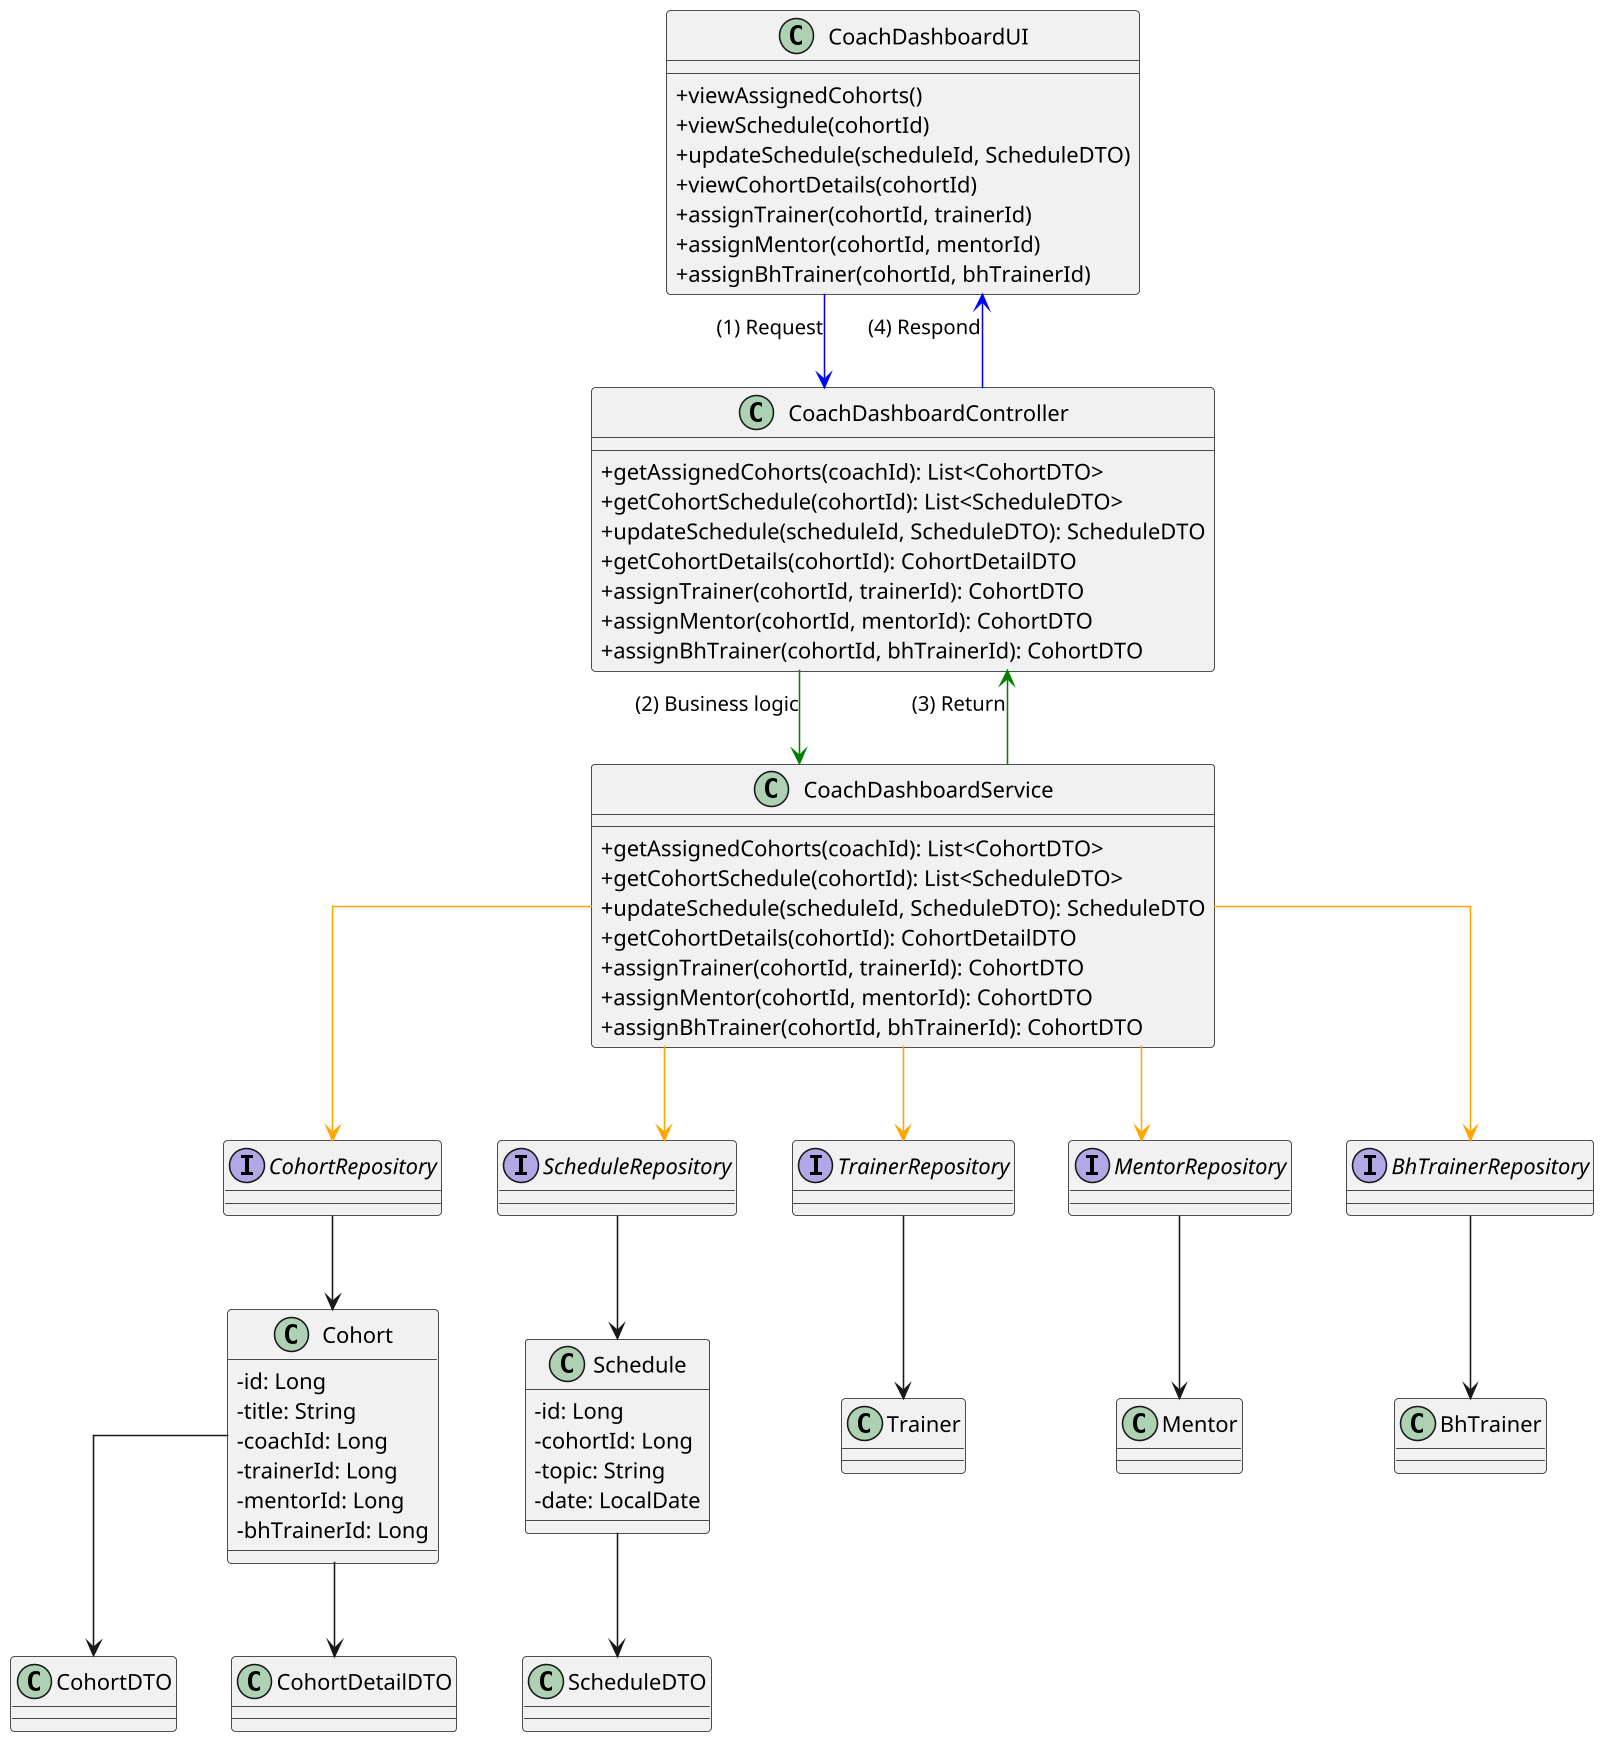 @startuml
skinparam classAttributeIconSize 0
skinparam linetype ortho
skinparam dpi 150

' ==== FRONTEND ====
class CoachDashboardUI {
  +viewAssignedCohorts()
  +viewSchedule(cohortId)
  +updateSchedule(scheduleId, ScheduleDTO)
  +viewCohortDetails(cohortId)
  +assignTrainer(cohortId, trainerId)
  +assignMentor(cohortId, mentorId)
  +assignBhTrainer(cohortId, bhTrainerId)
}

' ==== CONTROLLER ====
class CoachDashboardController {
  +getAssignedCohorts(coachId): List<CohortDTO>
  +getCohortSchedule(cohortId): List<ScheduleDTO>
  +updateSchedule(scheduleId, ScheduleDTO): ScheduleDTO
  +getCohortDetails(cohortId): CohortDetailDTO
  +assignTrainer(cohortId, trainerId): CohortDTO
  +assignMentor(cohortId, mentorId): CohortDTO
  +assignBhTrainer(cohortId, bhTrainerId): CohortDTO
}

' ==== SERVICE ====
class CoachDashboardService {
  +getAssignedCohorts(coachId): List<CohortDTO>
  +getCohortSchedule(cohortId): List<ScheduleDTO>
  +updateSchedule(scheduleId, ScheduleDTO): ScheduleDTO
  +getCohortDetails(cohortId): CohortDetailDTO
  +assignTrainer(cohortId, trainerId): CohortDTO
  +assignMentor(cohortId, mentorId): CohortDTO
  +assignBhTrainer(cohortId, bhTrainerId): CohortDTO
}

' ==== REPOSITORIES ====
interface CohortRepository
interface ScheduleRepository
interface TrainerRepository
interface MentorRepository
interface BhTrainerRepository

' ==== ENTITIES ====
class Cohort {
  -id: Long
  -title: String
  -coachId: Long
  -trainerId: Long
  -mentorId: Long
  -bhTrainerId: Long
}

class Schedule {
  -id: Long
  -cohortId: Long
  -topic: String
  -date: LocalDate
}

class Trainer
class Mentor
class BhTrainer

' ==== DTOs ====
class CohortDTO
class ScheduleDTO
class CohortDetailDTO

' ==== RELATIONSHIPS ====
CoachDashboardUI -[#blue]-> CoachDashboardController : (1) Request
CoachDashboardController -[#green]-> CoachDashboardService : (2) Business logic
CoachDashboardService -[#orange]-> CohortRepository
CoachDashboardService -[#orange]-> ScheduleRepository
CoachDashboardService -[#orange]-> TrainerRepository
CoachDashboardService -[#orange]-> MentorRepository
CoachDashboardService -[#orange]-> BhTrainerRepository
CoachDashboardService -[#green]-> CoachDashboardController : (3) Return
CoachDashboardController -[#blue]-> CoachDashboardUI : (4) Respond

CohortRepository --> Cohort
ScheduleRepository --> Schedule
TrainerRepository --> Trainer
MentorRepository --> Mentor
BhTrainerRepository --> BhTrainer

Cohort --> CohortDTO
Cohort --> CohortDetailDTO
Schedule --> ScheduleDTO

@enduml
